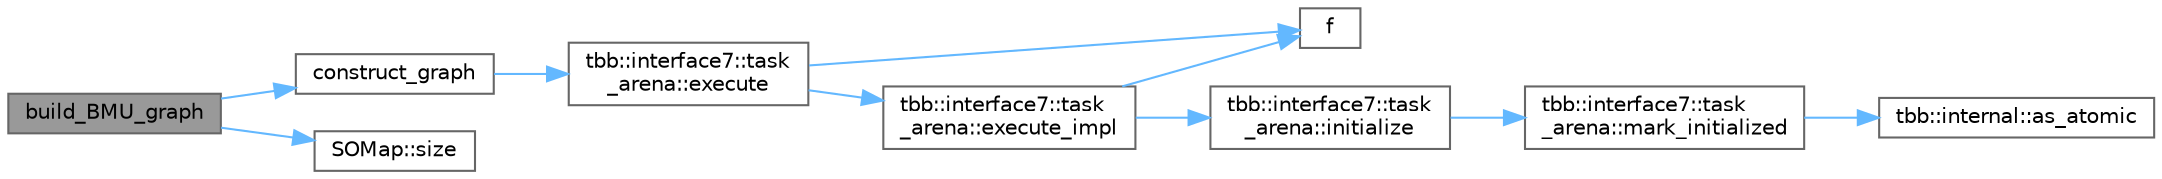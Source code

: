 digraph "build_BMU_graph"
{
 // LATEX_PDF_SIZE
  bgcolor="transparent";
  edge [fontname=Helvetica,fontsize=10,labelfontname=Helvetica,labelfontsize=10];
  node [fontname=Helvetica,fontsize=10,shape=box,height=0.2,width=0.4];
  rankdir="LR";
  Node1 [id="Node000001",label="build_BMU_graph",height=0.2,width=0.4,color="gray40", fillcolor="grey60", style="filled", fontcolor="black",tooltip=" "];
  Node1 -> Node2 [id="edge10_Node000001_Node000002",color="steelblue1",style="solid",tooltip=" "];
  Node2 [id="Node000002",label="construct_graph",height=0.2,width=0.4,color="grey40", fillcolor="white", style="filled",URL="$som__graph_8cpp.html#a9bf6995c70f13bc6d8ed02e27bd8839a",tooltip=" "];
  Node2 -> Node3 [id="edge11_Node000002_Node000003",color="steelblue1",style="solid",tooltip=" "];
  Node3 [id="Node000003",label="tbb::interface7::task\l_arena::execute",height=0.2,width=0.4,color="grey40", fillcolor="white", style="filled",URL="$classtbb_1_1interface7_1_1task__arena.html#a8919e432ca4ffb49ba09b4e19ddb58a9",tooltip=" "];
  Node3 -> Node4 [id="edge12_Node000003_Node000004",color="steelblue1",style="solid",tooltip=" "];
  Node4 [id="Node000004",label="tbb::interface7::task\l_arena::execute_impl",height=0.2,width=0.4,color="grey40", fillcolor="white", style="filled",URL="$classtbb_1_1interface7_1_1task__arena.html#ad00048bbd86a81e84c757c5143a8bfa9",tooltip=" "];
  Node4 -> Node5 [id="edge13_Node000004_Node000005",color="steelblue1",style="solid",tooltip=" "];
  Node5 [id="Node000005",label="f",height=0.2,width=0.4,color="grey40", fillcolor="white", style="filled",URL="$cxx11__tensor__map_8cpp.html#a7f507fea02198f6cb81c86640c7b1a4e",tooltip=" "];
  Node4 -> Node6 [id="edge14_Node000004_Node000006",color="steelblue1",style="solid",tooltip=" "];
  Node6 [id="Node000006",label="tbb::interface7::task\l_arena::initialize",height=0.2,width=0.4,color="grey40", fillcolor="white", style="filled",URL="$classtbb_1_1interface7_1_1task__arena.html#a955131a79f8dc5a0a5c9ffa66a7e7140",tooltip="Forces allocation of the resources for the task_arena as specified in constructor arguments"];
  Node6 -> Node7 [id="edge15_Node000006_Node000007",color="steelblue1",style="solid",tooltip=" "];
  Node7 [id="Node000007",label="tbb::interface7::task\l_arena::mark_initialized",height=0.2,width=0.4,color="grey40", fillcolor="white", style="filled",URL="$classtbb_1_1interface7_1_1task__arena.html#afc89f84634e0e7ccbe70af7b75b7ac8e",tooltip=" "];
  Node7 -> Node8 [id="edge16_Node000007_Node000008",color="steelblue1",style="solid",tooltip=" "];
  Node8 [id="Node000008",label="tbb::internal::as_atomic",height=0.2,width=0.4,color="grey40", fillcolor="white", style="filled",URL="$namespacetbb_1_1internal.html#a958f482f9d5f3476ca70610af5336040",tooltip=" "];
  Node3 -> Node5 [id="edge17_Node000003_Node000005",color="steelblue1",style="solid",tooltip=" "];
  Node1 -> Node9 [id="edge18_Node000001_Node000009",color="steelblue1",style="solid",tooltip=" "];
  Node9 [id="Node000009",label="SOMap::size",height=0.2,width=0.4,color="grey40", fillcolor="white", style="filled",URL="$class_s_o_map.html#af77942b9164afaca599c67dcf9b0084f",tooltip=" "];
}
